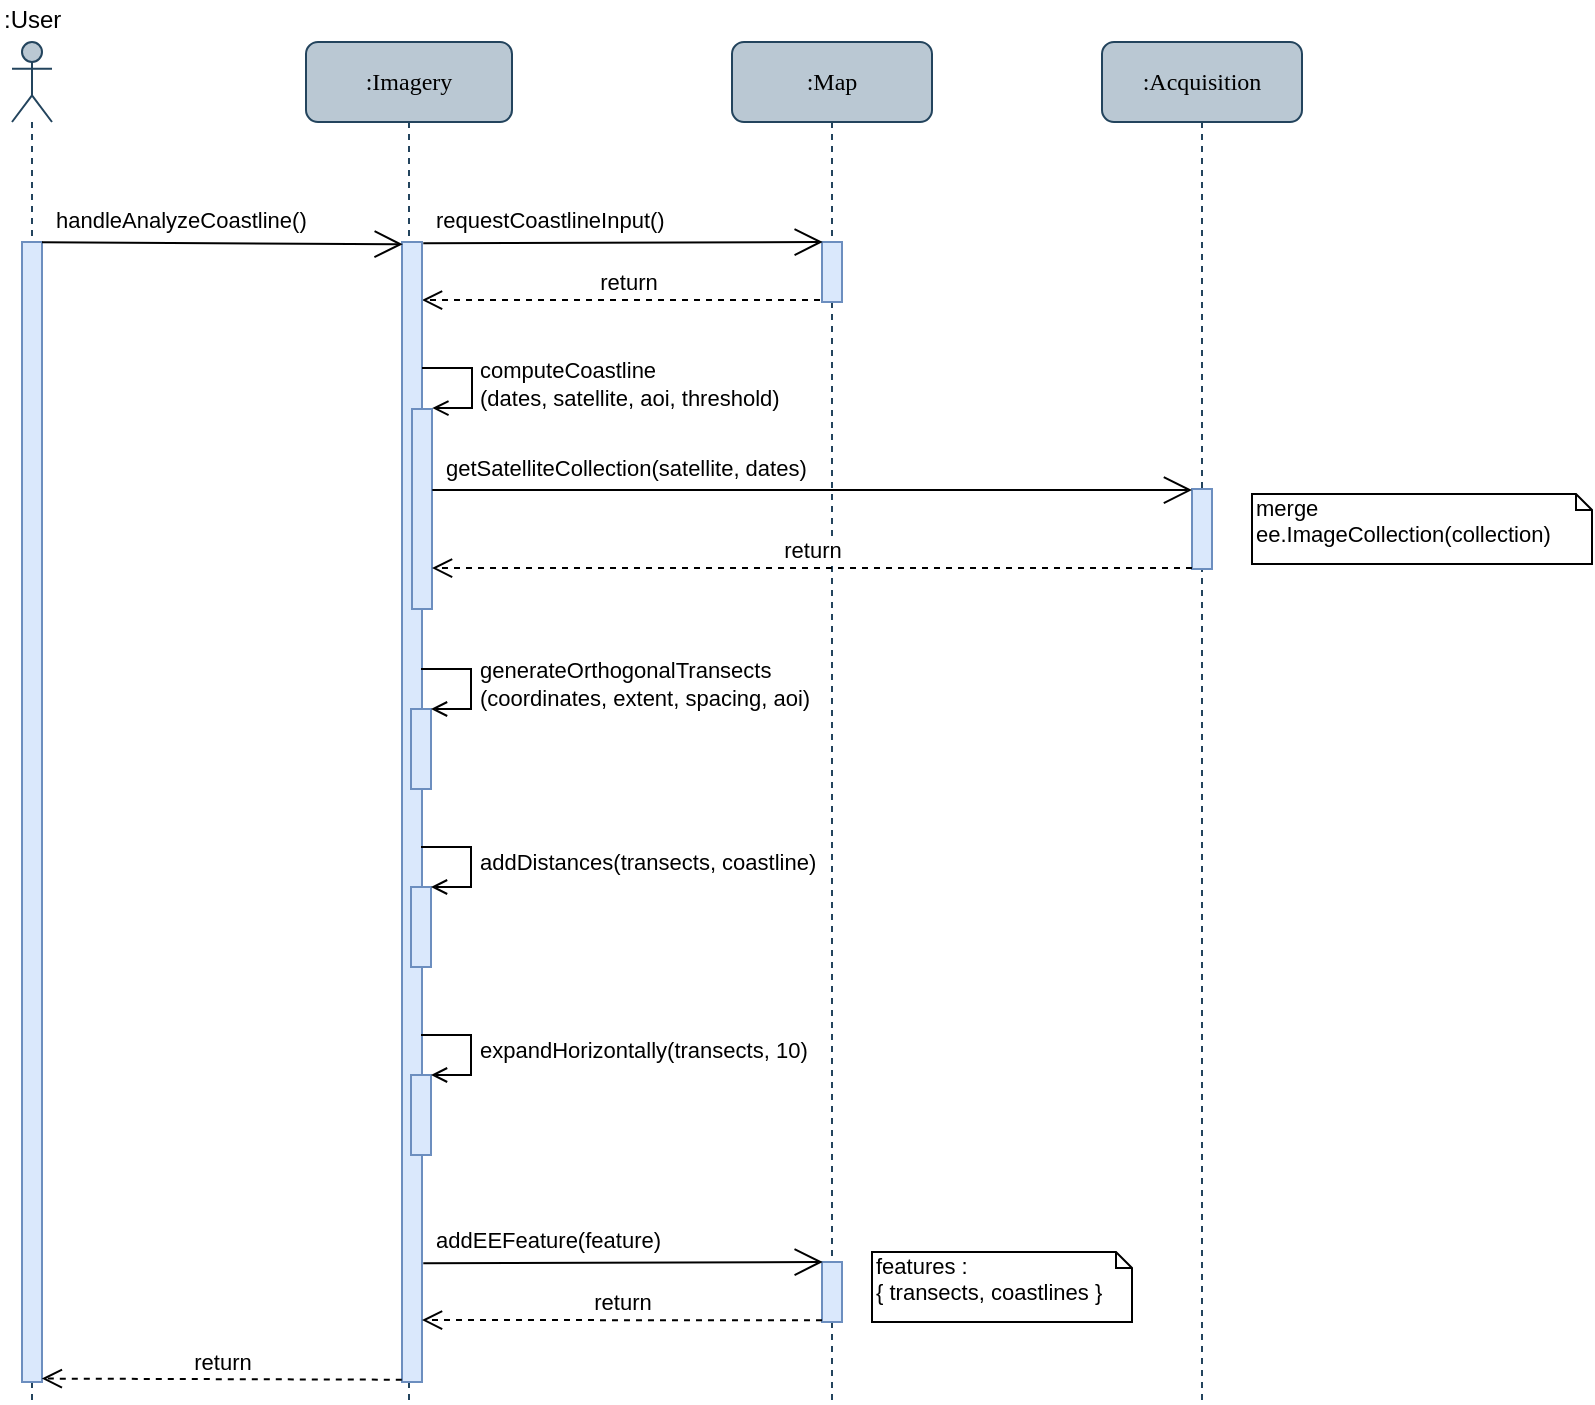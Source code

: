 <mxfile pages="1" version="11.2.9" type="device"><diagram name="sequence" id="13e1069c-82ec-6db2-03f1-153e76fe0fe0"><mxGraphModel dx="2031" dy="1019" grid="1" gridSize="10" guides="1" tooltips="1" connect="1" arrows="1" fold="1" page="1" pageScale="1" pageWidth="1100" pageHeight="850" background="#ffffff" math="0" shadow="0"><root><mxCell id="0"/><mxCell id="1" parent="0"/><mxCell id="Nbv8HyM-VytdRdQHSwOe-26" value="return" style="html=1;verticalAlign=bottom;endArrow=open;dashed=1;endSize=8;exitX=0.5;exitY=0.967;exitDx=0;exitDy=0;exitPerimeter=0;" edge="1" parent="1" source="Nbv8HyM-VytdRdQHSwOe-3" target="7baba1c4bc27f4b0-9"><mxGeometry relative="1" as="geometry"><mxPoint x="266" y="174" as="targetPoint"/><mxPoint x="396" y="163" as="sourcePoint"/></mxGeometry></mxCell><mxCell id="7baba1c4bc27f4b0-8" value=":Imagery" style="shape=umlLifeline;perimeter=lifelinePerimeter;whiteSpace=wrap;html=1;container=1;collapsible=0;recursiveResize=0;outlineConnect=0;rounded=1;shadow=0;comic=0;labelBackgroundColor=none;strokeColor=#23445d;strokeWidth=1;fillColor=#bac8d3;fontFamily=Verdana;fontSize=12;align=center;" parent="1" vertex="1"><mxGeometry x="163" y="34" width="103" height="680" as="geometry"/></mxCell><mxCell id="7baba1c4bc27f4b0-9" value="" style="html=1;points=[];perimeter=orthogonalPerimeter;rounded=0;shadow=0;comic=0;labelBackgroundColor=none;strokeColor=#6c8ebf;strokeWidth=1;fillColor=#dae8fc;fontFamily=Verdana;fontSize=12;align=center;" parent="7baba1c4bc27f4b0-8" vertex="1"><mxGeometry x="48" y="100" width="10" height="570" as="geometry"/></mxCell><mxCell id="Nbv8HyM-VytdRdQHSwOe-28" value="" style="html=1;points=[];perimeter=orthogonalPerimeter;fillColor=#dae8fc;strokeColor=#6c8ebf;" vertex="1" parent="7baba1c4bc27f4b0-8"><mxGeometry x="53" y="183.5" width="10" height="100" as="geometry"/></mxCell><mxCell id="Nbv8HyM-VytdRdQHSwOe-29" value="computeCoastline&lt;br&gt;(dates, satellite, aoi, threshold)" style="edgeStyle=orthogonalEdgeStyle;html=1;align=left;spacingLeft=2;endArrow=open;rounded=0;entryX=1;entryY=0;endFill=0;" edge="1" parent="7baba1c4bc27f4b0-8"><mxGeometry relative="1" as="geometry"><mxPoint x="58" y="163" as="sourcePoint"/><Array as="points"><mxPoint x="83" y="163"/></Array><mxPoint x="63.167" y="183.024" as="targetPoint"/></mxGeometry></mxCell><mxCell id="Nbv8HyM-VytdRdQHSwOe-30" value="" style="html=1;points=[];perimeter=orthogonalPerimeter;fillColor=#dae8fc;strokeColor=#6c8ebf;" vertex="1" parent="7baba1c4bc27f4b0-8"><mxGeometry x="52.5" y="333.5" width="10" height="40" as="geometry"/></mxCell><mxCell id="Nbv8HyM-VytdRdQHSwOe-31" value="generateOrthogonalTransects&lt;br&gt;(coordinates, extent, spacing, aoi)" style="edgeStyle=orthogonalEdgeStyle;html=1;align=left;spacingLeft=2;endArrow=open;rounded=0;entryX=1;entryY=0;endFill=0;" edge="1" target="Nbv8HyM-VytdRdQHSwOe-30" parent="7baba1c4bc27f4b0-8"><mxGeometry relative="1" as="geometry"><mxPoint x="57.5" y="313.5" as="sourcePoint"/><Array as="points"><mxPoint x="82.5" y="313.5"/></Array></mxGeometry></mxCell><mxCell id="Nbv8HyM-VytdRdQHSwOe-34" value="" style="html=1;points=[];perimeter=orthogonalPerimeter;fillColor=#dae8fc;strokeColor=#6c8ebf;" vertex="1" parent="7baba1c4bc27f4b0-8"><mxGeometry x="52.5" y="422.5" width="10" height="40" as="geometry"/></mxCell><mxCell id="Nbv8HyM-VytdRdQHSwOe-35" value="addDistances(transects, coastline)" style="edgeStyle=orthogonalEdgeStyle;html=1;align=left;spacingLeft=2;endArrow=open;rounded=0;entryX=1;entryY=0;endFill=0;" edge="1" target="Nbv8HyM-VytdRdQHSwOe-34" parent="7baba1c4bc27f4b0-8"><mxGeometry relative="1" as="geometry"><mxPoint x="57.5" y="402.5" as="sourcePoint"/><Array as="points"><mxPoint x="82.5" y="402.5"/></Array></mxGeometry></mxCell><mxCell id="Nbv8HyM-VytdRdQHSwOe-38" value="" style="html=1;points=[];perimeter=orthogonalPerimeter;fillColor=#dae8fc;strokeColor=#6c8ebf;" vertex="1" parent="7baba1c4bc27f4b0-8"><mxGeometry x="52.5" y="516.5" width="10" height="40" as="geometry"/></mxCell><mxCell id="Nbv8HyM-VytdRdQHSwOe-39" value="expandHorizontally(transects, 10)" style="edgeStyle=orthogonalEdgeStyle;html=1;align=left;spacingLeft=2;endArrow=open;rounded=0;entryX=1;entryY=0;endFill=0;" edge="1" target="Nbv8HyM-VytdRdQHSwOe-38" parent="7baba1c4bc27f4b0-8"><mxGeometry relative="1" as="geometry"><mxPoint x="57.5" y="496.5" as="sourcePoint"/><Array as="points"><mxPoint x="82.5" y="496.5"/></Array></mxGeometry></mxCell><mxCell id="Nbv8HyM-VytdRdQHSwOe-2" value=":Map" style="shape=umlLifeline;perimeter=lifelinePerimeter;whiteSpace=wrap;html=1;container=1;collapsible=0;recursiveResize=0;outlineConnect=0;rounded=1;shadow=0;comic=0;labelBackgroundColor=none;strokeColor=#23445d;strokeWidth=1;fillColor=#bac8d3;fontFamily=Verdana;fontSize=12;align=center;" vertex="1" parent="1"><mxGeometry x="376" y="34" width="100" height="680" as="geometry"/></mxCell><mxCell id="Nbv8HyM-VytdRdQHSwOe-3" value="" style="html=1;points=[];perimeter=orthogonalPerimeter;rounded=0;shadow=0;comic=0;labelBackgroundColor=none;strokeColor=#6c8ebf;strokeWidth=1;fillColor=#dae8fc;fontFamily=Verdana;fontSize=12;align=center;" vertex="1" parent="Nbv8HyM-VytdRdQHSwOe-2"><mxGeometry x="45" y="100" width="10" height="30" as="geometry"/></mxCell><mxCell id="Nbv8HyM-VytdRdQHSwOe-50" value="" style="html=1;points=[];perimeter=orthogonalPerimeter;rounded=0;shadow=0;comic=0;labelBackgroundColor=none;strokeColor=#6c8ebf;strokeWidth=1;fillColor=#dae8fc;fontFamily=Verdana;fontSize=12;align=center;" vertex="1" parent="Nbv8HyM-VytdRdQHSwOe-2"><mxGeometry x="45" y="610" width="10" height="30" as="geometry"/></mxCell><mxCell id="Nbv8HyM-VytdRdQHSwOe-4" value=":Acquisition" style="shape=umlLifeline;perimeter=lifelinePerimeter;whiteSpace=wrap;html=1;container=1;collapsible=0;recursiveResize=0;outlineConnect=0;rounded=1;shadow=0;comic=0;labelBackgroundColor=none;strokeColor=#23445d;strokeWidth=1;fillColor=#bac8d3;fontFamily=Verdana;fontSize=12;align=center;" vertex="1" parent="1"><mxGeometry x="561" y="34" width="100" height="680" as="geometry"/></mxCell><mxCell id="Nbv8HyM-VytdRdQHSwOe-5" value="" style="html=1;points=[];perimeter=orthogonalPerimeter;rounded=0;shadow=0;comic=0;labelBackgroundColor=none;strokeColor=#6c8ebf;strokeWidth=1;fillColor=#dae8fc;fontFamily=Verdana;fontSize=12;align=center;" vertex="1" parent="Nbv8HyM-VytdRdQHSwOe-4"><mxGeometry x="45" y="223.5" width="10" height="40" as="geometry"/></mxCell><mxCell id="Nbv8HyM-VytdRdQHSwOe-15" value="" style="shape=umlLifeline;participant=umlActor;perimeter=lifelinePerimeter;whiteSpace=wrap;html=1;container=1;collapsible=0;recursiveResize=0;verticalAlign=top;spacingTop=36;labelBackgroundColor=#ffffff;outlineConnect=0;size=40;fillColor=#bac8d3;strokeColor=#23445d;" vertex="1" parent="1"><mxGeometry x="16" y="34" width="20" height="680" as="geometry"/></mxCell><mxCell id="Nbv8HyM-VytdRdQHSwOe-17" value="" style="html=1;points=[];perimeter=orthogonalPerimeter;fillColor=#dae8fc;strokeColor=#6c8ebf;" vertex="1" parent="Nbv8HyM-VytdRdQHSwOe-15"><mxGeometry x="5" y="100" width="10" height="570" as="geometry"/></mxCell><mxCell id="Nbv8HyM-VytdRdQHSwOe-16" value=":User" style="text;html=1;resizable=0;points=[];autosize=1;align=left;verticalAlign=top;spacingTop=-4;" vertex="1" parent="1"><mxGeometry x="10" y="13" width="40" height="20" as="geometry"/></mxCell><mxCell id="Nbv8HyM-VytdRdQHSwOe-21" value="" style="endArrow=open;endFill=1;endSize=12;html=1;exitX=1;exitY=-0.002;exitDx=0;exitDy=0;exitPerimeter=0;entryX=0.036;entryY=0.002;entryDx=0;entryDy=0;entryPerimeter=0;" edge="1" parent="1" target="7baba1c4bc27f4b0-9"><mxGeometry width="160" relative="1" as="geometry"><mxPoint x="31" y="134.12" as="sourcePoint"/><mxPoint x="206" y="135" as="targetPoint"/></mxGeometry></mxCell><mxCell id="Nbv8HyM-VytdRdQHSwOe-22" value="handleAnalyzeCoastline()" style="text;html=1;resizable=0;points=[];autosize=1;align=left;verticalAlign=top;spacingTop=-4;fontSize=11;" vertex="1" parent="1"><mxGeometry x="36" y="114" width="150" height="20" as="geometry"/></mxCell><mxCell id="Nbv8HyM-VytdRdQHSwOe-23" value="" style="endArrow=open;endFill=1;endSize=12;html=1;exitX=1.064;exitY=0.001;exitDx=0;exitDy=0;exitPerimeter=0;entryX=0.038;entryY=0;entryDx=0;entryDy=0;entryPerimeter=0;" edge="1" parent="1" source="7baba1c4bc27f4b0-9" target="Nbv8HyM-VytdRdQHSwOe-3"><mxGeometry width="160" relative="1" as="geometry"><mxPoint x="216" y="134" as="sourcePoint"/><mxPoint x="386" y="114" as="targetPoint"/></mxGeometry></mxCell><mxCell id="Nbv8HyM-VytdRdQHSwOe-24" value="requestCoastlineInput()" style="text;html=1;resizable=0;points=[];autosize=1;align=left;verticalAlign=top;spacingTop=-4;fontSize=11;" vertex="1" parent="1"><mxGeometry x="226" y="114" width="140" height="20" as="geometry"/></mxCell><mxCell id="Nbv8HyM-VytdRdQHSwOe-40" value="" style="endArrow=open;endFill=1;endSize=12;html=1;exitX=1.064;exitY=0.001;exitDx=0;exitDy=0;exitPerimeter=0;entryX=0;entryY=0.013;entryDx=0;entryDy=0;entryPerimeter=0;" edge="1" parent="1" target="Nbv8HyM-VytdRdQHSwOe-5"><mxGeometry width="160" relative="1" as="geometry"><mxPoint x="226.14" y="258.03" as="sourcePoint"/><mxPoint x="576" y="256.5" as="targetPoint"/></mxGeometry></mxCell><mxCell id="Nbv8HyM-VytdRdQHSwOe-41" value="getSatelliteCollection(satellite, dates)" style="text;html=1;resizable=0;points=[];autosize=1;align=left;verticalAlign=top;spacingTop=-4;fontSize=11;" vertex="1" parent="1"><mxGeometry x="230.5" y="237.5" width="200" height="10" as="geometry"/></mxCell><mxCell id="Nbv8HyM-VytdRdQHSwOe-42" value="return" style="html=1;verticalAlign=bottom;endArrow=open;dashed=1;endSize=8;exitX=0.5;exitY=0.967;exitDx=0;exitDy=0;exitPerimeter=0;" edge="1" parent="1"><mxGeometry relative="1" as="geometry"><mxPoint x="226" y="297.01" as="targetPoint"/><mxPoint x="606" y="297.01" as="sourcePoint"/></mxGeometry></mxCell><mxCell id="Nbv8HyM-VytdRdQHSwOe-49" value="return" style="html=1;verticalAlign=bottom;endArrow=open;dashed=1;endSize=8;exitX=0;exitY=0.971;exitDx=0;exitDy=0;exitPerimeter=0;" edge="1" source="Nbv8HyM-VytdRdQHSwOe-50" parent="1"><mxGeometry relative="1" as="geometry"><mxPoint x="221" y="673.01" as="targetPoint"/><mxPoint x="416" y="673" as="sourcePoint"/></mxGeometry></mxCell><mxCell id="Nbv8HyM-VytdRdQHSwOe-51" value="" style="endArrow=open;endFill=1;endSize=12;html=1;exitX=1.064;exitY=0.001;exitDx=0;exitDy=0;exitPerimeter=0;entryX=0.038;entryY=0;entryDx=0;entryDy=0;entryPerimeter=0;" edge="1" target="Nbv8HyM-VytdRdQHSwOe-50" parent="1"><mxGeometry width="160" relative="1" as="geometry"><mxPoint x="221.64" y="644.57" as="sourcePoint"/><mxPoint x="386" y="624" as="targetPoint"/></mxGeometry></mxCell><mxCell id="Nbv8HyM-VytdRdQHSwOe-52" value="addEEFeature(feature)" style="text;html=1;resizable=0;points=[];autosize=1;align=left;verticalAlign=top;spacingTop=-4;fontSize=11;" vertex="1" parent="1"><mxGeometry x="226" y="624" width="130" height="10" as="geometry"/></mxCell><mxCell id="Nbv8HyM-VytdRdQHSwOe-54" value="return" style="html=1;verticalAlign=bottom;endArrow=open;dashed=1;endSize=8;entryX=0.99;entryY=0.997;entryDx=0;entryDy=0;entryPerimeter=0;exitX=-0.01;exitY=0.998;exitDx=0;exitDy=0;exitPerimeter=0;" edge="1" parent="1" source="7baba1c4bc27f4b0-9" target="Nbv8HyM-VytdRdQHSwOe-17"><mxGeometry relative="1" as="geometry"><mxPoint x="36" y="703" as="targetPoint"/><mxPoint x="206" y="702" as="sourcePoint"/></mxGeometry></mxCell><mxCell id="Nbv8HyM-VytdRdQHSwOe-55" value="features :&lt;br&gt;{ transects, coastlines }" style="shape=note;whiteSpace=wrap;html=1;size=8;verticalAlign=top;align=left;spacingTop=-6;fontSize=11;" vertex="1" parent="1"><mxGeometry x="446" y="639" width="130" height="35" as="geometry"/></mxCell><mxCell id="Nbv8HyM-VytdRdQHSwOe-56" value="merge&lt;br&gt;ee.ImageCollection(collection)" style="shape=note;whiteSpace=wrap;html=1;size=8;verticalAlign=top;align=left;spacingTop=-6;fontSize=11;" vertex="1" parent="1"><mxGeometry x="636" y="260" width="170" height="35" as="geometry"/></mxCell></root></mxGraphModel></diagram></mxfile>